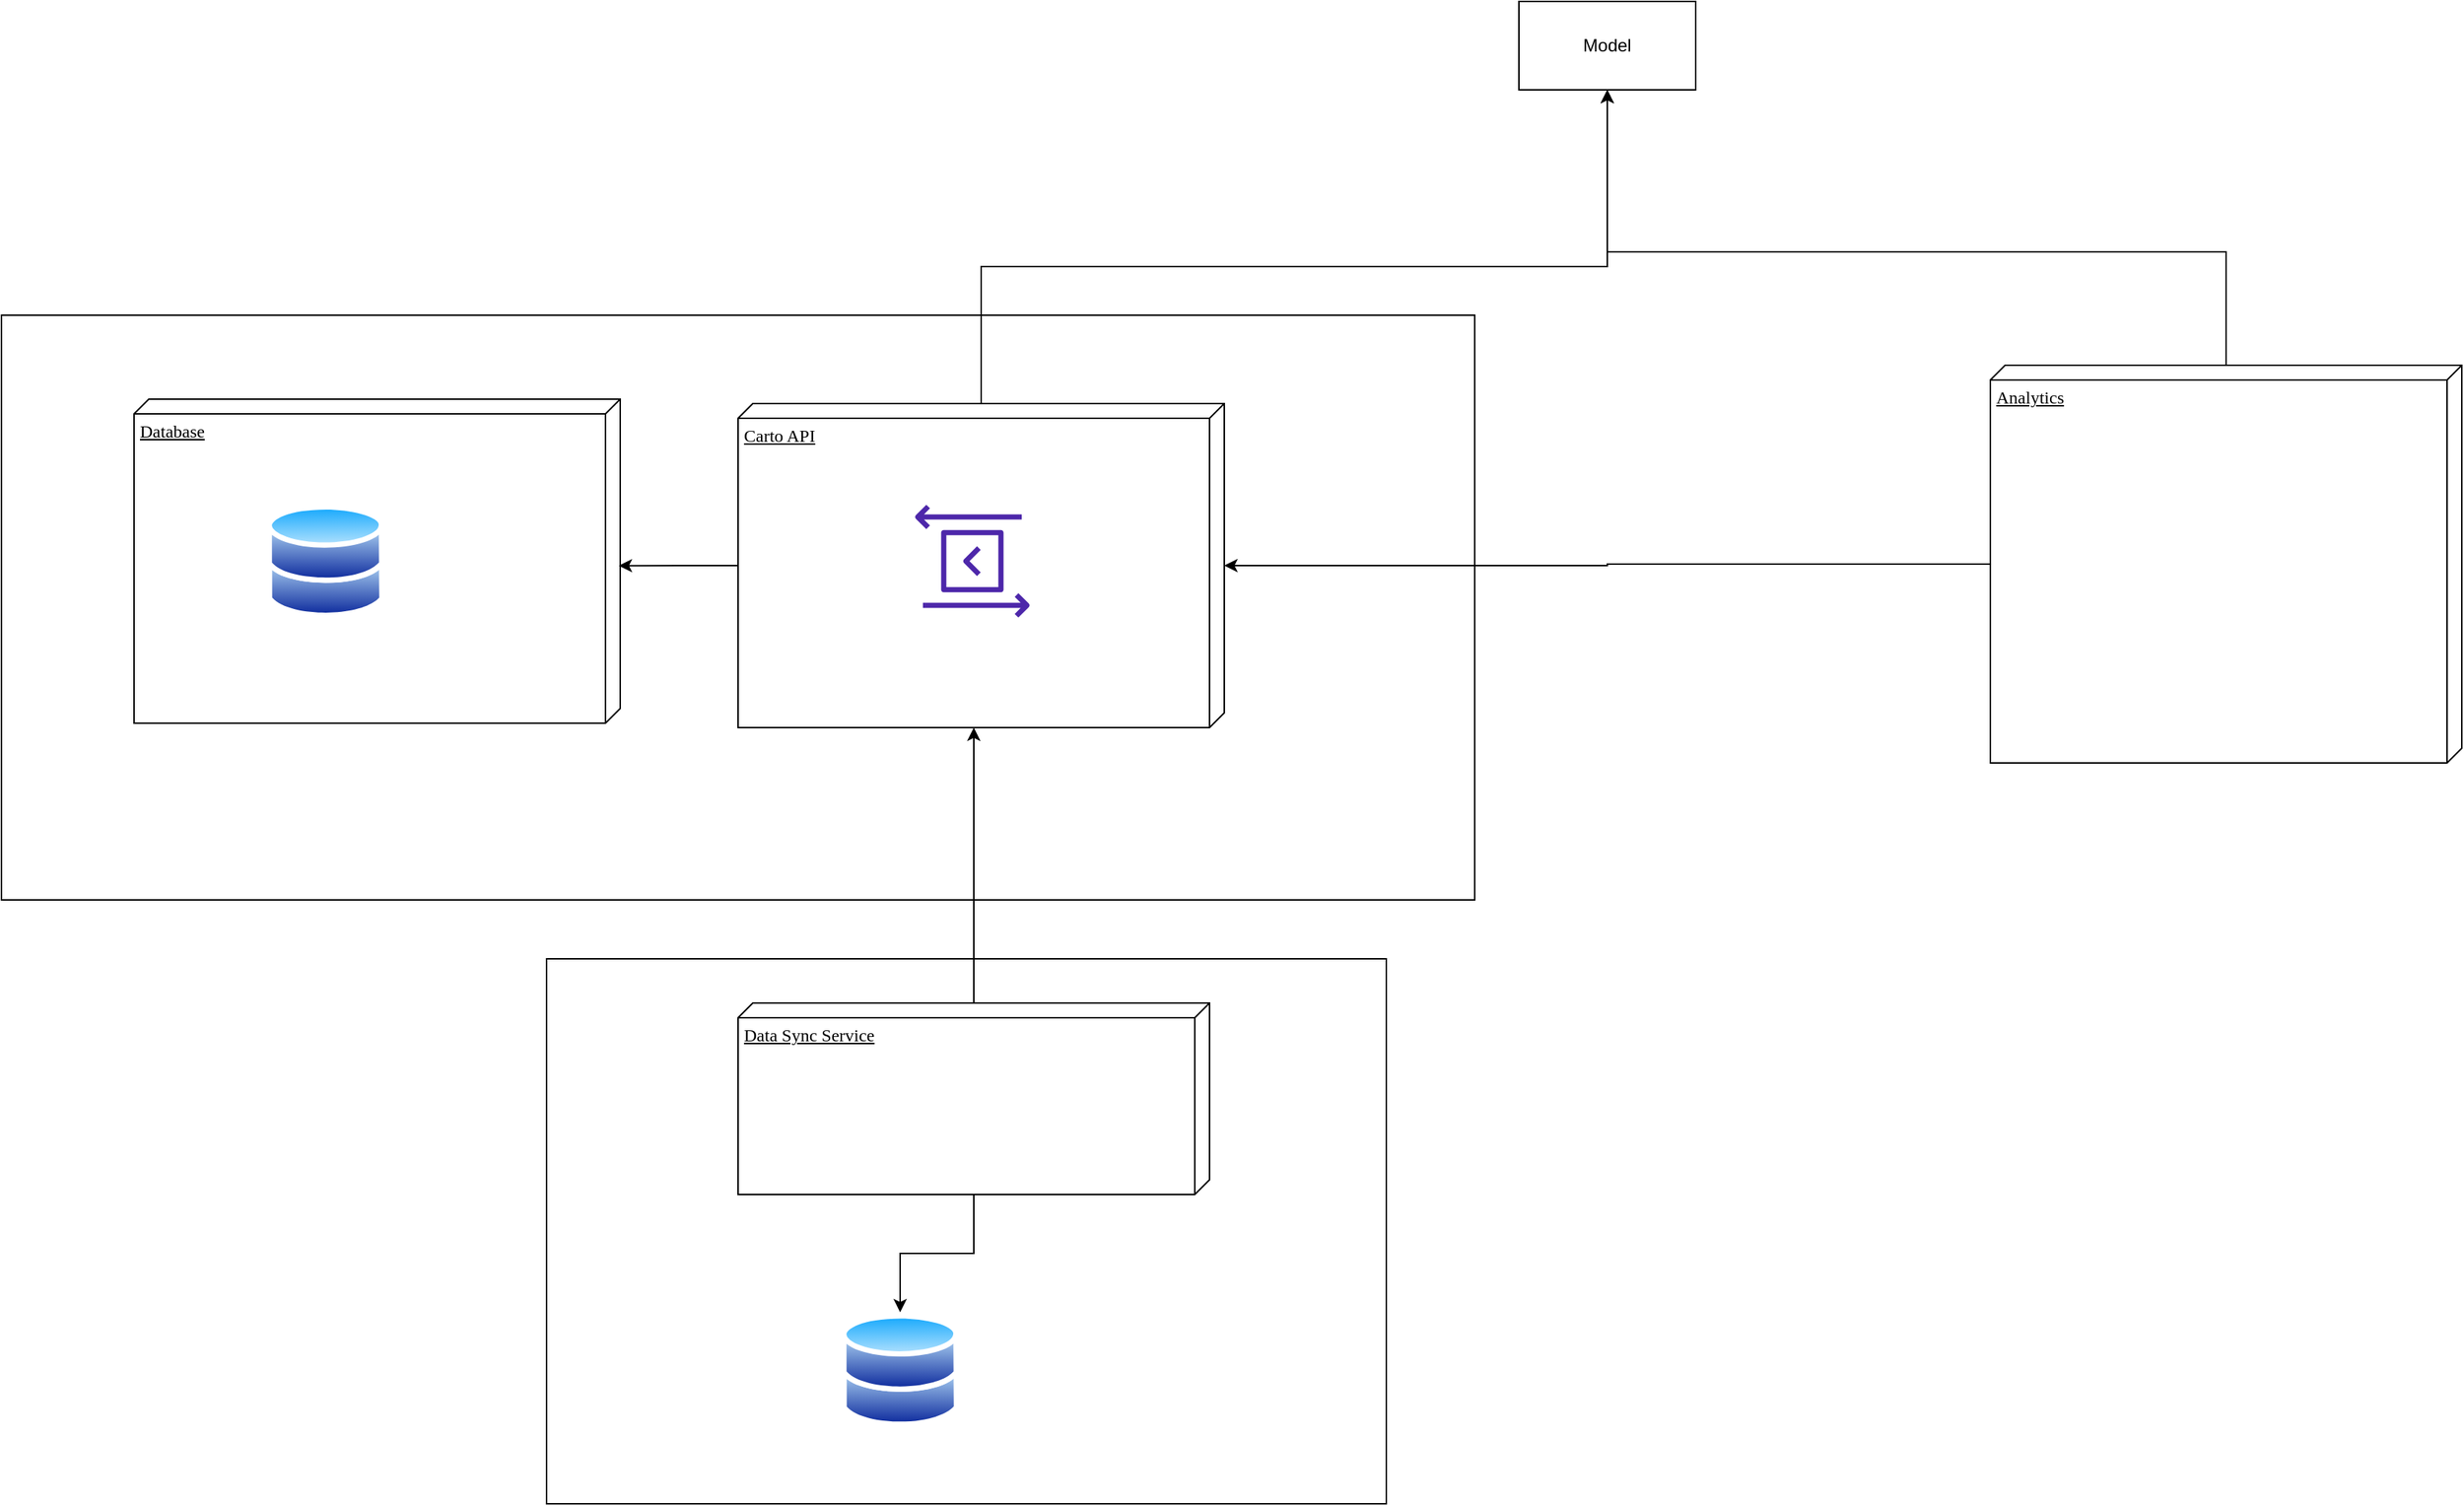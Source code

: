 <mxfile version="21.6.2" type="github">
  <diagram name="Page-1" id="5f0bae14-7c28-e335-631c-24af17079c00">
    <mxGraphModel dx="2086" dy="1941" grid="1" gridSize="10" guides="1" tooltips="1" connect="1" arrows="1" fold="1" page="1" pageScale="1" pageWidth="1100" pageHeight="850" background="none" math="0" shadow="0">
      <root>
        <mxCell id="0" />
        <mxCell id="1" parent="0" />
        <mxCell id="QFB8S7wR_qHZRgBEiR2Z-17" value="" style="rounded=0;whiteSpace=wrap;html=1;" vertex="1" parent="1">
          <mxGeometry x="400" y="450" width="570" height="370" as="geometry" />
        </mxCell>
        <mxCell id="QFB8S7wR_qHZRgBEiR2Z-7" value="" style="rounded=0;whiteSpace=wrap;html=1;" vertex="1" parent="1">
          <mxGeometry x="30" y="13" width="1000" height="397" as="geometry" />
        </mxCell>
        <mxCell id="39150e848f15840c-1" value="Database" style="verticalAlign=top;align=left;spacingTop=8;spacingLeft=2;spacingRight=12;shape=cube;size=10;direction=south;fontStyle=4;html=1;rounded=0;shadow=0;comic=0;labelBackgroundColor=none;strokeWidth=1;fontFamily=Verdana;fontSize=12" parent="1" vertex="1">
          <mxGeometry x="120" y="70" width="330" height="220" as="geometry" />
        </mxCell>
        <mxCell id="QFB8S7wR_qHZRgBEiR2Z-3" style="edgeStyle=orthogonalEdgeStyle;rounded=0;orthogonalLoop=1;jettySize=auto;html=1;entryX=0.514;entryY=0.003;entryDx=0;entryDy=0;entryPerimeter=0;" edge="1" parent="1" source="39150e848f15840c-2" target="39150e848f15840c-1">
          <mxGeometry relative="1" as="geometry" />
        </mxCell>
        <mxCell id="QFB8S7wR_qHZRgBEiR2Z-14" style="edgeStyle=orthogonalEdgeStyle;rounded=0;orthogonalLoop=1;jettySize=auto;html=1;entryX=0.5;entryY=1;entryDx=0;entryDy=0;" edge="1" parent="1" source="39150e848f15840c-2" target="QFB8S7wR_qHZRgBEiR2Z-13">
          <mxGeometry relative="1" as="geometry">
            <Array as="points">
              <mxPoint x="695" y="-20" />
              <mxPoint x="1120" y="-20" />
            </Array>
          </mxGeometry>
        </mxCell>
        <mxCell id="39150e848f15840c-2" value="Carto API" style="verticalAlign=top;align=left;spacingTop=8;spacingLeft=2;spacingRight=12;shape=cube;size=10;direction=south;fontStyle=4;html=1;rounded=0;shadow=0;comic=0;labelBackgroundColor=none;strokeWidth=1;fontFamily=Verdana;fontSize=12" parent="1" vertex="1">
          <mxGeometry x="530" y="73" width="330" height="220" as="geometry" />
        </mxCell>
        <mxCell id="QFB8S7wR_qHZRgBEiR2Z-4" style="edgeStyle=orthogonalEdgeStyle;rounded=0;orthogonalLoop=1;jettySize=auto;html=1;" edge="1" parent="1" source="39150e848f15840c-3" target="39150e848f15840c-2">
          <mxGeometry relative="1" as="geometry" />
        </mxCell>
        <mxCell id="QFB8S7wR_qHZRgBEiR2Z-16" style="edgeStyle=orthogonalEdgeStyle;rounded=0;orthogonalLoop=1;jettySize=auto;html=1;" edge="1" parent="1" source="39150e848f15840c-3" target="QFB8S7wR_qHZRgBEiR2Z-13">
          <mxGeometry relative="1" as="geometry">
            <Array as="points">
              <mxPoint x="1540" y="-30" />
              <mxPoint x="1120" y="-30" />
            </Array>
          </mxGeometry>
        </mxCell>
        <mxCell id="39150e848f15840c-3" value="Analytics" style="verticalAlign=top;align=left;spacingTop=8;spacingLeft=2;spacingRight=12;shape=cube;size=10;direction=south;fontStyle=4;html=1;rounded=0;shadow=0;comic=0;labelBackgroundColor=none;strokeWidth=1;fontFamily=Verdana;fontSize=12" parent="1" vertex="1">
          <mxGeometry x="1380" y="47" width="320" height="270" as="geometry" />
        </mxCell>
        <mxCell id="QFB8S7wR_qHZRgBEiR2Z-1" value="" style="image;aspect=fixed;perimeter=ellipsePerimeter;html=1;align=center;shadow=0;dashed=0;spacingTop=3;image=img/lib/active_directory/databases.svg;" vertex="1" parent="1">
          <mxGeometry x="210" y="140.8" width="80" height="78.4" as="geometry" />
        </mxCell>
        <mxCell id="QFB8S7wR_qHZRgBEiR2Z-2" value="" style="sketch=0;outlineConnect=0;fontColor=#232F3E;gradientColor=none;fillColor=#4D27AA;strokeColor=none;dashed=0;verticalLabelPosition=bottom;verticalAlign=top;align=center;html=1;fontSize=12;fontStyle=0;aspect=fixed;pointerEvents=1;shape=mxgraph.aws4.data_exchange_for_apis;" vertex="1" parent="1">
          <mxGeometry x="650" y="141" width="78" height="78" as="geometry" />
        </mxCell>
        <mxCell id="QFB8S7wR_qHZRgBEiR2Z-6" style="edgeStyle=orthogonalEdgeStyle;rounded=0;orthogonalLoop=1;jettySize=auto;html=1;entryX=0;entryY=0;entryDx=220;entryDy=170;entryPerimeter=0;" edge="1" parent="1" source="QFB8S7wR_qHZRgBEiR2Z-5" target="39150e848f15840c-2">
          <mxGeometry relative="1" as="geometry" />
        </mxCell>
        <mxCell id="QFB8S7wR_qHZRgBEiR2Z-19" style="edgeStyle=orthogonalEdgeStyle;rounded=0;orthogonalLoop=1;jettySize=auto;html=1;entryX=0.5;entryY=0;entryDx=0;entryDy=0;" edge="1" parent="1" source="QFB8S7wR_qHZRgBEiR2Z-5" target="QFB8S7wR_qHZRgBEiR2Z-18">
          <mxGeometry relative="1" as="geometry" />
        </mxCell>
        <mxCell id="QFB8S7wR_qHZRgBEiR2Z-5" value="Data Sync Service" style="verticalAlign=top;align=left;spacingTop=8;spacingLeft=2;spacingRight=12;shape=cube;size=10;direction=south;fontStyle=4;html=1;rounded=0;shadow=0;comic=0;labelBackgroundColor=none;strokeWidth=1;fontFamily=Verdana;fontSize=12" vertex="1" parent="1">
          <mxGeometry x="530" y="480" width="320" height="130" as="geometry" />
        </mxCell>
        <mxCell id="QFB8S7wR_qHZRgBEiR2Z-13" value="Model" style="rounded=0;whiteSpace=wrap;html=1;" vertex="1" parent="1">
          <mxGeometry x="1060" y="-200" width="120" height="60" as="geometry" />
        </mxCell>
        <mxCell id="QFB8S7wR_qHZRgBEiR2Z-18" value="" style="image;aspect=fixed;perimeter=ellipsePerimeter;html=1;align=center;shadow=0;dashed=0;spacingTop=3;image=img/lib/active_directory/databases.svg;" vertex="1" parent="1">
          <mxGeometry x="600" y="690" width="80" height="78.4" as="geometry" />
        </mxCell>
      </root>
    </mxGraphModel>
  </diagram>
</mxfile>
